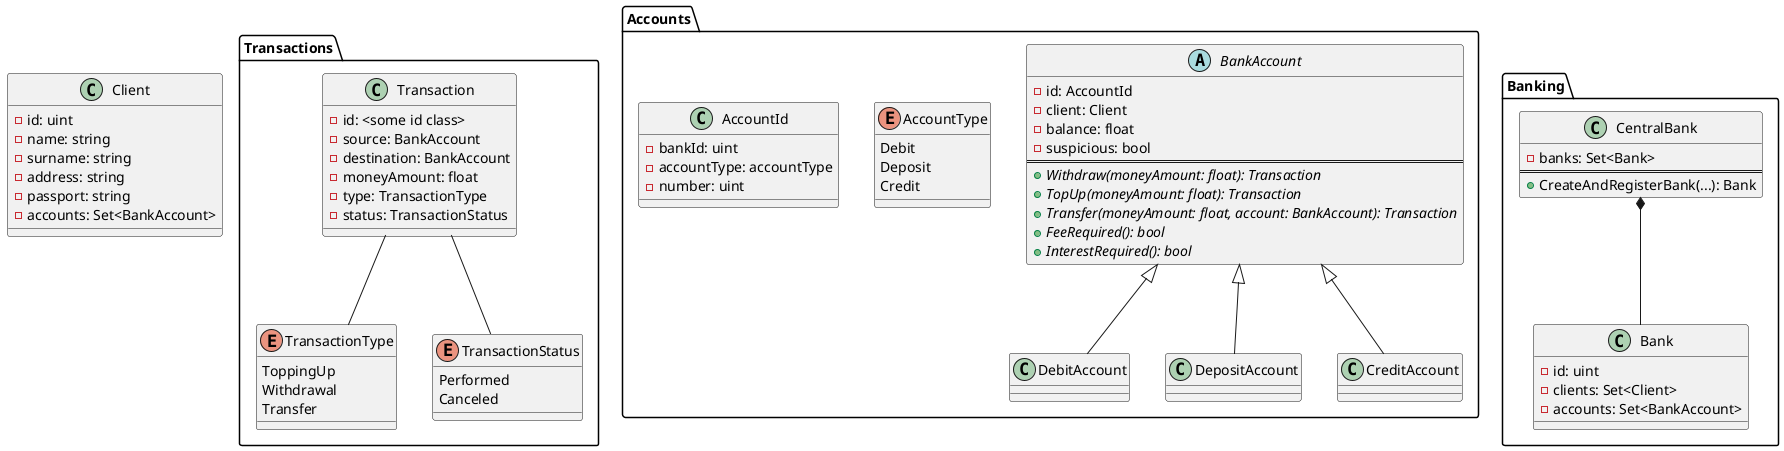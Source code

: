 @startuml
'https://plantuml.com/class-diagram


class Client {
    -id: uint
    -name: string
    -surname: string
    -address: string
    -passport: string
    -accounts: Set<BankAccount>
}

package Transactions {
    class Transaction {
        -id: <some id class>
        -source: BankAccount
        -destination: BankAccount
        -moneyAmount: float
        -type: TransactionType
        -status: TransactionStatus
    }
    
    enum TransactionType {
        ToppingUp
        Withdrawal
        Transfer
    }
    
    enum TransactionStatus {
        Performed
        Canceled
    }
    
    Transaction -- TransactionType
    Transaction -- TransactionStatus
}


package Accounts {
    abstract class BankAccount {
        -id: AccountId
        -client: Client
        -balance: float
        -suspicious: bool
        ==
        +{abstract}Withdraw(moneyAmount: float): Transaction
        +{abstract}TopUp(moneyAmount: float): Transaction
        +{abstract}Transfer(moneyAmount: float, account: BankAccount): Transaction
        +{abstract}FeeRequired(): bool
        +{abstract}InterestRequired(): bool
    }
    
    class DebitAccount 
    class DepositAccount
    class CreditAccount
    
    BankAccount <|-- DebitAccount
    BankAccount <|-- DepositAccount
    BankAccount <|-- CreditAccount
    
    enum AccountType {
        Debit
        Deposit
        Credit
    }
    
    class AccountId {
        -bankId: uint
        -accountType: accountType
        -number: uint
    }
}

package Banking {

    class CentralBank {
        -banks: Set<Bank>
        ==
        +CreateAndRegisterBank(...): Bank
    }
    
    class Bank {
        -id: uint
        -clients: Set<Client>
        -accounts: Set<BankAccount>
    }
    
    CentralBank *-- Bank
}

@enduml